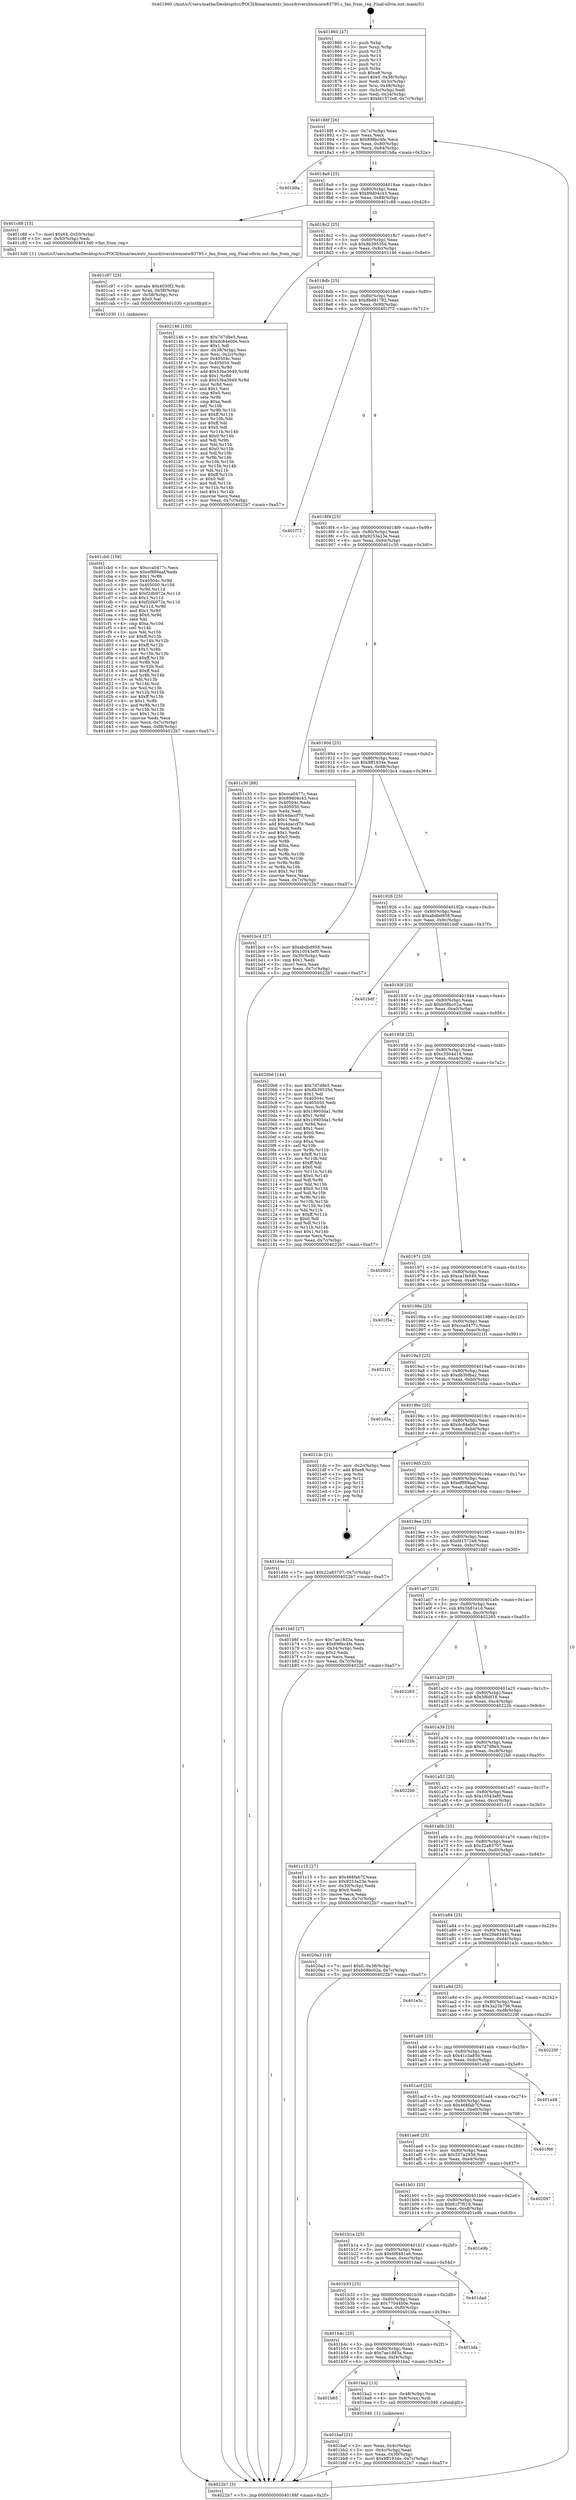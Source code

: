 digraph "0x401860" {
  label = "0x401860 (/mnt/c/Users/mathe/Desktop/tcc/POCII/binaries/extr_linuxdrivershwmonw83795.c_fan_from_reg_Final-ollvm.out::main(0))"
  labelloc = "t"
  node[shape=record]

  Entry [label="",width=0.3,height=0.3,shape=circle,fillcolor=black,style=filled]
  "0x40188f" [label="{
     0x40188f [26]\l
     | [instrs]\l
     &nbsp;&nbsp;0x40188f \<+3\>: mov -0x7c(%rbp),%eax\l
     &nbsp;&nbsp;0x401892 \<+2\>: mov %eax,%ecx\l
     &nbsp;&nbsp;0x401894 \<+6\>: sub $0x898bc4fe,%ecx\l
     &nbsp;&nbsp;0x40189a \<+3\>: mov %eax,-0x80(%rbp)\l
     &nbsp;&nbsp;0x40189d \<+6\>: mov %ecx,-0x84(%rbp)\l
     &nbsp;&nbsp;0x4018a3 \<+6\>: je 0000000000401b8a \<main+0x32a\>\l
  }"]
  "0x401b8a" [label="{
     0x401b8a\l
  }", style=dashed]
  "0x4018a9" [label="{
     0x4018a9 [25]\l
     | [instrs]\l
     &nbsp;&nbsp;0x4018a9 \<+5\>: jmp 00000000004018ae \<main+0x4e\>\l
     &nbsp;&nbsp;0x4018ae \<+3\>: mov -0x80(%rbp),%eax\l
     &nbsp;&nbsp;0x4018b1 \<+5\>: sub $0x89d04c43,%eax\l
     &nbsp;&nbsp;0x4018b6 \<+6\>: mov %eax,-0x88(%rbp)\l
     &nbsp;&nbsp;0x4018bc \<+6\>: je 0000000000401c88 \<main+0x428\>\l
  }"]
  Exit [label="",width=0.3,height=0.3,shape=circle,fillcolor=black,style=filled,peripheries=2]
  "0x401c88" [label="{
     0x401c88 [15]\l
     | [instrs]\l
     &nbsp;&nbsp;0x401c88 \<+7\>: movl $0x64,-0x50(%rbp)\l
     &nbsp;&nbsp;0x401c8f \<+3\>: mov -0x50(%rbp),%edi\l
     &nbsp;&nbsp;0x401c92 \<+5\>: call 00000000004013d0 \<fan_from_reg\>\l
     | [calls]\l
     &nbsp;&nbsp;0x4013d0 \{1\} (/mnt/c/Users/mathe/Desktop/tcc/POCII/binaries/extr_linuxdrivershwmonw83795.c_fan_from_reg_Final-ollvm.out::fan_from_reg)\l
  }"]
  "0x4018c2" [label="{
     0x4018c2 [25]\l
     | [instrs]\l
     &nbsp;&nbsp;0x4018c2 \<+5\>: jmp 00000000004018c7 \<main+0x67\>\l
     &nbsp;&nbsp;0x4018c7 \<+3\>: mov -0x80(%rbp),%eax\l
     &nbsp;&nbsp;0x4018ca \<+5\>: sub $0x8b39535d,%eax\l
     &nbsp;&nbsp;0x4018cf \<+6\>: mov %eax,-0x8c(%rbp)\l
     &nbsp;&nbsp;0x4018d5 \<+6\>: je 0000000000402146 \<main+0x8e6\>\l
  }"]
  "0x401cb0" [label="{
     0x401cb0 [158]\l
     | [instrs]\l
     &nbsp;&nbsp;0x401cb0 \<+5\>: mov $0xcca0477c,%ecx\l
     &nbsp;&nbsp;0x401cb5 \<+5\>: mov $0xef889aaf,%edx\l
     &nbsp;&nbsp;0x401cba \<+3\>: mov $0x1,%r8b\l
     &nbsp;&nbsp;0x401cbd \<+8\>: mov 0x40504c,%r9d\l
     &nbsp;&nbsp;0x401cc5 \<+8\>: mov 0x405050,%r10d\l
     &nbsp;&nbsp;0x401ccd \<+3\>: mov %r9d,%r11d\l
     &nbsp;&nbsp;0x401cd0 \<+7\>: add $0xf2db972e,%r11d\l
     &nbsp;&nbsp;0x401cd7 \<+4\>: sub $0x1,%r11d\l
     &nbsp;&nbsp;0x401cdb \<+7\>: sub $0xf2db972e,%r11d\l
     &nbsp;&nbsp;0x401ce2 \<+4\>: imul %r11d,%r9d\l
     &nbsp;&nbsp;0x401ce6 \<+4\>: and $0x1,%r9d\l
     &nbsp;&nbsp;0x401cea \<+4\>: cmp $0x0,%r9d\l
     &nbsp;&nbsp;0x401cee \<+3\>: sete %bl\l
     &nbsp;&nbsp;0x401cf1 \<+4\>: cmp $0xa,%r10d\l
     &nbsp;&nbsp;0x401cf5 \<+4\>: setl %r14b\l
     &nbsp;&nbsp;0x401cf9 \<+3\>: mov %bl,%r15b\l
     &nbsp;&nbsp;0x401cfc \<+4\>: xor $0xff,%r15b\l
     &nbsp;&nbsp;0x401d00 \<+3\>: mov %r14b,%r12b\l
     &nbsp;&nbsp;0x401d03 \<+4\>: xor $0xff,%r12b\l
     &nbsp;&nbsp;0x401d07 \<+4\>: xor $0x1,%r8b\l
     &nbsp;&nbsp;0x401d0b \<+3\>: mov %r15b,%r13b\l
     &nbsp;&nbsp;0x401d0e \<+4\>: and $0xff,%r13b\l
     &nbsp;&nbsp;0x401d12 \<+3\>: and %r8b,%bl\l
     &nbsp;&nbsp;0x401d15 \<+3\>: mov %r12b,%sil\l
     &nbsp;&nbsp;0x401d18 \<+4\>: and $0xff,%sil\l
     &nbsp;&nbsp;0x401d1c \<+3\>: and %r8b,%r14b\l
     &nbsp;&nbsp;0x401d1f \<+3\>: or %bl,%r13b\l
     &nbsp;&nbsp;0x401d22 \<+3\>: or %r14b,%sil\l
     &nbsp;&nbsp;0x401d25 \<+3\>: xor %sil,%r13b\l
     &nbsp;&nbsp;0x401d28 \<+3\>: or %r12b,%r15b\l
     &nbsp;&nbsp;0x401d2b \<+4\>: xor $0xff,%r15b\l
     &nbsp;&nbsp;0x401d2f \<+4\>: or $0x1,%r8b\l
     &nbsp;&nbsp;0x401d33 \<+3\>: and %r8b,%r15b\l
     &nbsp;&nbsp;0x401d36 \<+3\>: or %r15b,%r13b\l
     &nbsp;&nbsp;0x401d39 \<+4\>: test $0x1,%r13b\l
     &nbsp;&nbsp;0x401d3d \<+3\>: cmovne %edx,%ecx\l
     &nbsp;&nbsp;0x401d40 \<+3\>: mov %ecx,-0x7c(%rbp)\l
     &nbsp;&nbsp;0x401d43 \<+6\>: mov %eax,-0xf8(%rbp)\l
     &nbsp;&nbsp;0x401d49 \<+5\>: jmp 00000000004022b7 \<main+0xa57\>\l
  }"]
  "0x402146" [label="{
     0x402146 [150]\l
     | [instrs]\l
     &nbsp;&nbsp;0x402146 \<+5\>: mov $0x7d7d8e5,%eax\l
     &nbsp;&nbsp;0x40214b \<+5\>: mov $0xdc84e00e,%ecx\l
     &nbsp;&nbsp;0x402150 \<+2\>: mov $0x1,%dl\l
     &nbsp;&nbsp;0x402152 \<+3\>: mov -0x38(%rbp),%esi\l
     &nbsp;&nbsp;0x402155 \<+3\>: mov %esi,-0x2c(%rbp)\l
     &nbsp;&nbsp;0x402158 \<+7\>: mov 0x40504c,%esi\l
     &nbsp;&nbsp;0x40215f \<+7\>: mov 0x405050,%edi\l
     &nbsp;&nbsp;0x402166 \<+3\>: mov %esi,%r8d\l
     &nbsp;&nbsp;0x402169 \<+7\>: add $0x53ba3649,%r8d\l
     &nbsp;&nbsp;0x402170 \<+4\>: sub $0x1,%r8d\l
     &nbsp;&nbsp;0x402174 \<+7\>: sub $0x53ba3649,%r8d\l
     &nbsp;&nbsp;0x40217b \<+4\>: imul %r8d,%esi\l
     &nbsp;&nbsp;0x40217f \<+3\>: and $0x1,%esi\l
     &nbsp;&nbsp;0x402182 \<+3\>: cmp $0x0,%esi\l
     &nbsp;&nbsp;0x402185 \<+4\>: sete %r9b\l
     &nbsp;&nbsp;0x402189 \<+3\>: cmp $0xa,%edi\l
     &nbsp;&nbsp;0x40218c \<+4\>: setl %r10b\l
     &nbsp;&nbsp;0x402190 \<+3\>: mov %r9b,%r11b\l
     &nbsp;&nbsp;0x402193 \<+4\>: xor $0xff,%r11b\l
     &nbsp;&nbsp;0x402197 \<+3\>: mov %r10b,%bl\l
     &nbsp;&nbsp;0x40219a \<+3\>: xor $0xff,%bl\l
     &nbsp;&nbsp;0x40219d \<+3\>: xor $0x0,%dl\l
     &nbsp;&nbsp;0x4021a0 \<+3\>: mov %r11b,%r14b\l
     &nbsp;&nbsp;0x4021a3 \<+4\>: and $0x0,%r14b\l
     &nbsp;&nbsp;0x4021a7 \<+3\>: and %dl,%r9b\l
     &nbsp;&nbsp;0x4021aa \<+3\>: mov %bl,%r15b\l
     &nbsp;&nbsp;0x4021ad \<+4\>: and $0x0,%r15b\l
     &nbsp;&nbsp;0x4021b1 \<+3\>: and %dl,%r10b\l
     &nbsp;&nbsp;0x4021b4 \<+3\>: or %r9b,%r14b\l
     &nbsp;&nbsp;0x4021b7 \<+3\>: or %r10b,%r15b\l
     &nbsp;&nbsp;0x4021ba \<+3\>: xor %r15b,%r14b\l
     &nbsp;&nbsp;0x4021bd \<+3\>: or %bl,%r11b\l
     &nbsp;&nbsp;0x4021c0 \<+4\>: xor $0xff,%r11b\l
     &nbsp;&nbsp;0x4021c4 \<+3\>: or $0x0,%dl\l
     &nbsp;&nbsp;0x4021c7 \<+3\>: and %dl,%r11b\l
     &nbsp;&nbsp;0x4021ca \<+3\>: or %r11b,%r14b\l
     &nbsp;&nbsp;0x4021cd \<+4\>: test $0x1,%r14b\l
     &nbsp;&nbsp;0x4021d1 \<+3\>: cmovne %ecx,%eax\l
     &nbsp;&nbsp;0x4021d4 \<+3\>: mov %eax,-0x7c(%rbp)\l
     &nbsp;&nbsp;0x4021d7 \<+5\>: jmp 00000000004022b7 \<main+0xa57\>\l
  }"]
  "0x4018db" [label="{
     0x4018db [25]\l
     | [instrs]\l
     &nbsp;&nbsp;0x4018db \<+5\>: jmp 00000000004018e0 \<main+0x80\>\l
     &nbsp;&nbsp;0x4018e0 \<+3\>: mov -0x80(%rbp),%eax\l
     &nbsp;&nbsp;0x4018e3 \<+5\>: sub $0x8bd81782,%eax\l
     &nbsp;&nbsp;0x4018e8 \<+6\>: mov %eax,-0x90(%rbp)\l
     &nbsp;&nbsp;0x4018ee \<+6\>: je 0000000000401f72 \<main+0x712\>\l
  }"]
  "0x401c97" [label="{
     0x401c97 [25]\l
     | [instrs]\l
     &nbsp;&nbsp;0x401c97 \<+10\>: movabs $0x4030f2,%rdi\l
     &nbsp;&nbsp;0x401ca1 \<+4\>: mov %rax,-0x58(%rbp)\l
     &nbsp;&nbsp;0x401ca5 \<+4\>: mov -0x58(%rbp),%rsi\l
     &nbsp;&nbsp;0x401ca9 \<+2\>: mov $0x0,%al\l
     &nbsp;&nbsp;0x401cab \<+5\>: call 0000000000401030 \<printf@plt\>\l
     | [calls]\l
     &nbsp;&nbsp;0x401030 \{1\} (unknown)\l
  }"]
  "0x401f72" [label="{
     0x401f72\l
  }", style=dashed]
  "0x4018f4" [label="{
     0x4018f4 [25]\l
     | [instrs]\l
     &nbsp;&nbsp;0x4018f4 \<+5\>: jmp 00000000004018f9 \<main+0x99\>\l
     &nbsp;&nbsp;0x4018f9 \<+3\>: mov -0x80(%rbp),%eax\l
     &nbsp;&nbsp;0x4018fc \<+5\>: sub $0x9253a23e,%eax\l
     &nbsp;&nbsp;0x401901 \<+6\>: mov %eax,-0x94(%rbp)\l
     &nbsp;&nbsp;0x401907 \<+6\>: je 0000000000401c30 \<main+0x3d0\>\l
  }"]
  "0x401baf" [label="{
     0x401baf [21]\l
     | [instrs]\l
     &nbsp;&nbsp;0x401baf \<+3\>: mov %eax,-0x4c(%rbp)\l
     &nbsp;&nbsp;0x401bb2 \<+3\>: mov -0x4c(%rbp),%eax\l
     &nbsp;&nbsp;0x401bb5 \<+3\>: mov %eax,-0x30(%rbp)\l
     &nbsp;&nbsp;0x401bb8 \<+7\>: movl $0x9ff1934e,-0x7c(%rbp)\l
     &nbsp;&nbsp;0x401bbf \<+5\>: jmp 00000000004022b7 \<main+0xa57\>\l
  }"]
  "0x401c30" [label="{
     0x401c30 [88]\l
     | [instrs]\l
     &nbsp;&nbsp;0x401c30 \<+5\>: mov $0xcca0477c,%eax\l
     &nbsp;&nbsp;0x401c35 \<+5\>: mov $0x89d04c43,%ecx\l
     &nbsp;&nbsp;0x401c3a \<+7\>: mov 0x40504c,%edx\l
     &nbsp;&nbsp;0x401c41 \<+7\>: mov 0x405050,%esi\l
     &nbsp;&nbsp;0x401c48 \<+2\>: mov %edx,%edi\l
     &nbsp;&nbsp;0x401c4a \<+6\>: sub $0x4daccf70,%edi\l
     &nbsp;&nbsp;0x401c50 \<+3\>: sub $0x1,%edi\l
     &nbsp;&nbsp;0x401c53 \<+6\>: add $0x4daccf70,%edi\l
     &nbsp;&nbsp;0x401c59 \<+3\>: imul %edi,%edx\l
     &nbsp;&nbsp;0x401c5c \<+3\>: and $0x1,%edx\l
     &nbsp;&nbsp;0x401c5f \<+3\>: cmp $0x0,%edx\l
     &nbsp;&nbsp;0x401c62 \<+4\>: sete %r8b\l
     &nbsp;&nbsp;0x401c66 \<+3\>: cmp $0xa,%esi\l
     &nbsp;&nbsp;0x401c69 \<+4\>: setl %r9b\l
     &nbsp;&nbsp;0x401c6d \<+3\>: mov %r8b,%r10b\l
     &nbsp;&nbsp;0x401c70 \<+3\>: and %r9b,%r10b\l
     &nbsp;&nbsp;0x401c73 \<+3\>: xor %r9b,%r8b\l
     &nbsp;&nbsp;0x401c76 \<+3\>: or %r8b,%r10b\l
     &nbsp;&nbsp;0x401c79 \<+4\>: test $0x1,%r10b\l
     &nbsp;&nbsp;0x401c7d \<+3\>: cmovne %ecx,%eax\l
     &nbsp;&nbsp;0x401c80 \<+3\>: mov %eax,-0x7c(%rbp)\l
     &nbsp;&nbsp;0x401c83 \<+5\>: jmp 00000000004022b7 \<main+0xa57\>\l
  }"]
  "0x40190d" [label="{
     0x40190d [25]\l
     | [instrs]\l
     &nbsp;&nbsp;0x40190d \<+5\>: jmp 0000000000401912 \<main+0xb2\>\l
     &nbsp;&nbsp;0x401912 \<+3\>: mov -0x80(%rbp),%eax\l
     &nbsp;&nbsp;0x401915 \<+5\>: sub $0x9ff1934e,%eax\l
     &nbsp;&nbsp;0x40191a \<+6\>: mov %eax,-0x98(%rbp)\l
     &nbsp;&nbsp;0x401920 \<+6\>: je 0000000000401bc4 \<main+0x364\>\l
  }"]
  "0x401b65" [label="{
     0x401b65\l
  }", style=dashed]
  "0x401bc4" [label="{
     0x401bc4 [27]\l
     | [instrs]\l
     &nbsp;&nbsp;0x401bc4 \<+5\>: mov $0xabdbd958,%eax\l
     &nbsp;&nbsp;0x401bc9 \<+5\>: mov $0x10543ef0,%ecx\l
     &nbsp;&nbsp;0x401bce \<+3\>: mov -0x30(%rbp),%edx\l
     &nbsp;&nbsp;0x401bd1 \<+3\>: cmp $0x1,%edx\l
     &nbsp;&nbsp;0x401bd4 \<+3\>: cmovl %ecx,%eax\l
     &nbsp;&nbsp;0x401bd7 \<+3\>: mov %eax,-0x7c(%rbp)\l
     &nbsp;&nbsp;0x401bda \<+5\>: jmp 00000000004022b7 \<main+0xa57\>\l
  }"]
  "0x401926" [label="{
     0x401926 [25]\l
     | [instrs]\l
     &nbsp;&nbsp;0x401926 \<+5\>: jmp 000000000040192b \<main+0xcb\>\l
     &nbsp;&nbsp;0x40192b \<+3\>: mov -0x80(%rbp),%eax\l
     &nbsp;&nbsp;0x40192e \<+5\>: sub $0xabdbd958,%eax\l
     &nbsp;&nbsp;0x401933 \<+6\>: mov %eax,-0x9c(%rbp)\l
     &nbsp;&nbsp;0x401939 \<+6\>: je 0000000000401bdf \<main+0x37f\>\l
  }"]
  "0x401ba2" [label="{
     0x401ba2 [13]\l
     | [instrs]\l
     &nbsp;&nbsp;0x401ba2 \<+4\>: mov -0x48(%rbp),%rax\l
     &nbsp;&nbsp;0x401ba6 \<+4\>: mov 0x8(%rax),%rdi\l
     &nbsp;&nbsp;0x401baa \<+5\>: call 0000000000401040 \<atoi@plt\>\l
     | [calls]\l
     &nbsp;&nbsp;0x401040 \{1\} (unknown)\l
  }"]
  "0x401bdf" [label="{
     0x401bdf\l
  }", style=dashed]
  "0x40193f" [label="{
     0x40193f [25]\l
     | [instrs]\l
     &nbsp;&nbsp;0x40193f \<+5\>: jmp 0000000000401944 \<main+0xe4\>\l
     &nbsp;&nbsp;0x401944 \<+3\>: mov -0x80(%rbp),%eax\l
     &nbsp;&nbsp;0x401947 \<+5\>: sub $0xb08bc02a,%eax\l
     &nbsp;&nbsp;0x40194c \<+6\>: mov %eax,-0xa0(%rbp)\l
     &nbsp;&nbsp;0x401952 \<+6\>: je 00000000004020b6 \<main+0x856\>\l
  }"]
  "0x401b4c" [label="{
     0x401b4c [25]\l
     | [instrs]\l
     &nbsp;&nbsp;0x401b4c \<+5\>: jmp 0000000000401b51 \<main+0x2f1\>\l
     &nbsp;&nbsp;0x401b51 \<+3\>: mov -0x80(%rbp),%eax\l
     &nbsp;&nbsp;0x401b54 \<+5\>: sub $0x7ae18d3a,%eax\l
     &nbsp;&nbsp;0x401b59 \<+6\>: mov %eax,-0xf4(%rbp)\l
     &nbsp;&nbsp;0x401b5f \<+6\>: je 0000000000401ba2 \<main+0x342\>\l
  }"]
  "0x4020b6" [label="{
     0x4020b6 [144]\l
     | [instrs]\l
     &nbsp;&nbsp;0x4020b6 \<+5\>: mov $0x7d7d8e5,%eax\l
     &nbsp;&nbsp;0x4020bb \<+5\>: mov $0x8b39535d,%ecx\l
     &nbsp;&nbsp;0x4020c0 \<+2\>: mov $0x1,%dl\l
     &nbsp;&nbsp;0x4020c2 \<+7\>: mov 0x40504c,%esi\l
     &nbsp;&nbsp;0x4020c9 \<+7\>: mov 0x405050,%edi\l
     &nbsp;&nbsp;0x4020d0 \<+3\>: mov %esi,%r8d\l
     &nbsp;&nbsp;0x4020d3 \<+7\>: sub $0x19905da1,%r8d\l
     &nbsp;&nbsp;0x4020da \<+4\>: sub $0x1,%r8d\l
     &nbsp;&nbsp;0x4020de \<+7\>: add $0x19905da1,%r8d\l
     &nbsp;&nbsp;0x4020e5 \<+4\>: imul %r8d,%esi\l
     &nbsp;&nbsp;0x4020e9 \<+3\>: and $0x1,%esi\l
     &nbsp;&nbsp;0x4020ec \<+3\>: cmp $0x0,%esi\l
     &nbsp;&nbsp;0x4020ef \<+4\>: sete %r9b\l
     &nbsp;&nbsp;0x4020f3 \<+3\>: cmp $0xa,%edi\l
     &nbsp;&nbsp;0x4020f6 \<+4\>: setl %r10b\l
     &nbsp;&nbsp;0x4020fa \<+3\>: mov %r9b,%r11b\l
     &nbsp;&nbsp;0x4020fd \<+4\>: xor $0xff,%r11b\l
     &nbsp;&nbsp;0x402101 \<+3\>: mov %r10b,%bl\l
     &nbsp;&nbsp;0x402104 \<+3\>: xor $0xff,%bl\l
     &nbsp;&nbsp;0x402107 \<+3\>: xor $0x0,%dl\l
     &nbsp;&nbsp;0x40210a \<+3\>: mov %r11b,%r14b\l
     &nbsp;&nbsp;0x40210d \<+4\>: and $0x0,%r14b\l
     &nbsp;&nbsp;0x402111 \<+3\>: and %dl,%r9b\l
     &nbsp;&nbsp;0x402114 \<+3\>: mov %bl,%r15b\l
     &nbsp;&nbsp;0x402117 \<+4\>: and $0x0,%r15b\l
     &nbsp;&nbsp;0x40211b \<+3\>: and %dl,%r10b\l
     &nbsp;&nbsp;0x40211e \<+3\>: or %r9b,%r14b\l
     &nbsp;&nbsp;0x402121 \<+3\>: or %r10b,%r15b\l
     &nbsp;&nbsp;0x402124 \<+3\>: xor %r15b,%r14b\l
     &nbsp;&nbsp;0x402127 \<+3\>: or %bl,%r11b\l
     &nbsp;&nbsp;0x40212a \<+4\>: xor $0xff,%r11b\l
     &nbsp;&nbsp;0x40212e \<+3\>: or $0x0,%dl\l
     &nbsp;&nbsp;0x402131 \<+3\>: and %dl,%r11b\l
     &nbsp;&nbsp;0x402134 \<+3\>: or %r11b,%r14b\l
     &nbsp;&nbsp;0x402137 \<+4\>: test $0x1,%r14b\l
     &nbsp;&nbsp;0x40213b \<+3\>: cmovne %ecx,%eax\l
     &nbsp;&nbsp;0x40213e \<+3\>: mov %eax,-0x7c(%rbp)\l
     &nbsp;&nbsp;0x402141 \<+5\>: jmp 00000000004022b7 \<main+0xa57\>\l
  }"]
  "0x401958" [label="{
     0x401958 [25]\l
     | [instrs]\l
     &nbsp;&nbsp;0x401958 \<+5\>: jmp 000000000040195d \<main+0xfd\>\l
     &nbsp;&nbsp;0x40195d \<+3\>: mov -0x80(%rbp),%eax\l
     &nbsp;&nbsp;0x401960 \<+5\>: sub $0xc3504d14,%eax\l
     &nbsp;&nbsp;0x401965 \<+6\>: mov %eax,-0xa4(%rbp)\l
     &nbsp;&nbsp;0x40196b \<+6\>: je 0000000000402002 \<main+0x7a2\>\l
  }"]
  "0x401bfa" [label="{
     0x401bfa\l
  }", style=dashed]
  "0x402002" [label="{
     0x402002\l
  }", style=dashed]
  "0x401971" [label="{
     0x401971 [25]\l
     | [instrs]\l
     &nbsp;&nbsp;0x401971 \<+5\>: jmp 0000000000401976 \<main+0x116\>\l
     &nbsp;&nbsp;0x401976 \<+3\>: mov -0x80(%rbp),%eax\l
     &nbsp;&nbsp;0x401979 \<+5\>: sub $0xca1fe549,%eax\l
     &nbsp;&nbsp;0x40197e \<+6\>: mov %eax,-0xa8(%rbp)\l
     &nbsp;&nbsp;0x401984 \<+6\>: je 0000000000401f5a \<main+0x6fa\>\l
  }"]
  "0x401b33" [label="{
     0x401b33 [25]\l
     | [instrs]\l
     &nbsp;&nbsp;0x401b33 \<+5\>: jmp 0000000000401b38 \<main+0x2d8\>\l
     &nbsp;&nbsp;0x401b38 \<+3\>: mov -0x80(%rbp),%eax\l
     &nbsp;&nbsp;0x401b3b \<+5\>: sub $0x77044b0e,%eax\l
     &nbsp;&nbsp;0x401b40 \<+6\>: mov %eax,-0xf0(%rbp)\l
     &nbsp;&nbsp;0x401b46 \<+6\>: je 0000000000401bfa \<main+0x39a\>\l
  }"]
  "0x401f5a" [label="{
     0x401f5a\l
  }", style=dashed]
  "0x40198a" [label="{
     0x40198a [25]\l
     | [instrs]\l
     &nbsp;&nbsp;0x40198a \<+5\>: jmp 000000000040198f \<main+0x12f\>\l
     &nbsp;&nbsp;0x40198f \<+3\>: mov -0x80(%rbp),%eax\l
     &nbsp;&nbsp;0x401992 \<+5\>: sub $0xcca0477c,%eax\l
     &nbsp;&nbsp;0x401997 \<+6\>: mov %eax,-0xac(%rbp)\l
     &nbsp;&nbsp;0x40199d \<+6\>: je 00000000004021f1 \<main+0x991\>\l
  }"]
  "0x401dad" [label="{
     0x401dad\l
  }", style=dashed]
  "0x4021f1" [label="{
     0x4021f1\l
  }", style=dashed]
  "0x4019a3" [label="{
     0x4019a3 [25]\l
     | [instrs]\l
     &nbsp;&nbsp;0x4019a3 \<+5\>: jmp 00000000004019a8 \<main+0x148\>\l
     &nbsp;&nbsp;0x4019a8 \<+3\>: mov -0x80(%rbp),%eax\l
     &nbsp;&nbsp;0x4019ab \<+5\>: sub $0xdb3bfba2,%eax\l
     &nbsp;&nbsp;0x4019b0 \<+6\>: mov %eax,-0xb0(%rbp)\l
     &nbsp;&nbsp;0x4019b6 \<+6\>: je 0000000000401d5a \<main+0x4fa\>\l
  }"]
  "0x401b1a" [label="{
     0x401b1a [25]\l
     | [instrs]\l
     &nbsp;&nbsp;0x401b1a \<+5\>: jmp 0000000000401b1f \<main+0x2bf\>\l
     &nbsp;&nbsp;0x401b1f \<+3\>: mov -0x80(%rbp),%eax\l
     &nbsp;&nbsp;0x401b22 \<+5\>: sub $0x6f6491a6,%eax\l
     &nbsp;&nbsp;0x401b27 \<+6\>: mov %eax,-0xec(%rbp)\l
     &nbsp;&nbsp;0x401b2d \<+6\>: je 0000000000401dad \<main+0x54d\>\l
  }"]
  "0x401d5a" [label="{
     0x401d5a\l
  }", style=dashed]
  "0x4019bc" [label="{
     0x4019bc [25]\l
     | [instrs]\l
     &nbsp;&nbsp;0x4019bc \<+5\>: jmp 00000000004019c1 \<main+0x161\>\l
     &nbsp;&nbsp;0x4019c1 \<+3\>: mov -0x80(%rbp),%eax\l
     &nbsp;&nbsp;0x4019c4 \<+5\>: sub $0xdc84e00e,%eax\l
     &nbsp;&nbsp;0x4019c9 \<+6\>: mov %eax,-0xb4(%rbp)\l
     &nbsp;&nbsp;0x4019cf \<+6\>: je 00000000004021dc \<main+0x97c\>\l
  }"]
  "0x401e9b" [label="{
     0x401e9b\l
  }", style=dashed]
  "0x4021dc" [label="{
     0x4021dc [21]\l
     | [instrs]\l
     &nbsp;&nbsp;0x4021dc \<+3\>: mov -0x2c(%rbp),%eax\l
     &nbsp;&nbsp;0x4021df \<+7\>: add $0xe8,%rsp\l
     &nbsp;&nbsp;0x4021e6 \<+1\>: pop %rbx\l
     &nbsp;&nbsp;0x4021e7 \<+2\>: pop %r12\l
     &nbsp;&nbsp;0x4021e9 \<+2\>: pop %r13\l
     &nbsp;&nbsp;0x4021eb \<+2\>: pop %r14\l
     &nbsp;&nbsp;0x4021ed \<+2\>: pop %r15\l
     &nbsp;&nbsp;0x4021ef \<+1\>: pop %rbp\l
     &nbsp;&nbsp;0x4021f0 \<+1\>: ret\l
  }"]
  "0x4019d5" [label="{
     0x4019d5 [25]\l
     | [instrs]\l
     &nbsp;&nbsp;0x4019d5 \<+5\>: jmp 00000000004019da \<main+0x17a\>\l
     &nbsp;&nbsp;0x4019da \<+3\>: mov -0x80(%rbp),%eax\l
     &nbsp;&nbsp;0x4019dd \<+5\>: sub $0xef889aaf,%eax\l
     &nbsp;&nbsp;0x4019e2 \<+6\>: mov %eax,-0xb8(%rbp)\l
     &nbsp;&nbsp;0x4019e8 \<+6\>: je 0000000000401d4e \<main+0x4ee\>\l
  }"]
  "0x401b01" [label="{
     0x401b01 [25]\l
     | [instrs]\l
     &nbsp;&nbsp;0x401b01 \<+5\>: jmp 0000000000401b06 \<main+0x2a6\>\l
     &nbsp;&nbsp;0x401b06 \<+3\>: mov -0x80(%rbp),%eax\l
     &nbsp;&nbsp;0x401b09 \<+5\>: sub $0x61f7f016,%eax\l
     &nbsp;&nbsp;0x401b0e \<+6\>: mov %eax,-0xe8(%rbp)\l
     &nbsp;&nbsp;0x401b14 \<+6\>: je 0000000000401e9b \<main+0x63b\>\l
  }"]
  "0x401d4e" [label="{
     0x401d4e [12]\l
     | [instrs]\l
     &nbsp;&nbsp;0x401d4e \<+7\>: movl $0x22a83707,-0x7c(%rbp)\l
     &nbsp;&nbsp;0x401d55 \<+5\>: jmp 00000000004022b7 \<main+0xa57\>\l
  }"]
  "0x4019ee" [label="{
     0x4019ee [25]\l
     | [instrs]\l
     &nbsp;&nbsp;0x4019ee \<+5\>: jmp 00000000004019f3 \<main+0x193\>\l
     &nbsp;&nbsp;0x4019f3 \<+3\>: mov -0x80(%rbp),%eax\l
     &nbsp;&nbsp;0x4019f6 \<+5\>: sub $0xfd1572e8,%eax\l
     &nbsp;&nbsp;0x4019fb \<+6\>: mov %eax,-0xbc(%rbp)\l
     &nbsp;&nbsp;0x401a01 \<+6\>: je 0000000000401b6f \<main+0x30f\>\l
  }"]
  "0x402097" [label="{
     0x402097\l
  }", style=dashed]
  "0x401b6f" [label="{
     0x401b6f [27]\l
     | [instrs]\l
     &nbsp;&nbsp;0x401b6f \<+5\>: mov $0x7ae18d3a,%eax\l
     &nbsp;&nbsp;0x401b74 \<+5\>: mov $0x898bc4fe,%ecx\l
     &nbsp;&nbsp;0x401b79 \<+3\>: mov -0x34(%rbp),%edx\l
     &nbsp;&nbsp;0x401b7c \<+3\>: cmp $0x2,%edx\l
     &nbsp;&nbsp;0x401b7f \<+3\>: cmovne %ecx,%eax\l
     &nbsp;&nbsp;0x401b82 \<+3\>: mov %eax,-0x7c(%rbp)\l
     &nbsp;&nbsp;0x401b85 \<+5\>: jmp 00000000004022b7 \<main+0xa57\>\l
  }"]
  "0x401a07" [label="{
     0x401a07 [25]\l
     | [instrs]\l
     &nbsp;&nbsp;0x401a07 \<+5\>: jmp 0000000000401a0c \<main+0x1ac\>\l
     &nbsp;&nbsp;0x401a0c \<+3\>: mov -0x80(%rbp),%eax\l
     &nbsp;&nbsp;0x401a0f \<+5\>: sub $0x5b81e1d,%eax\l
     &nbsp;&nbsp;0x401a14 \<+6\>: mov %eax,-0xc0(%rbp)\l
     &nbsp;&nbsp;0x401a1a \<+6\>: je 0000000000402265 \<main+0xa05\>\l
  }"]
  "0x4022b7" [label="{
     0x4022b7 [5]\l
     | [instrs]\l
     &nbsp;&nbsp;0x4022b7 \<+5\>: jmp 000000000040188f \<main+0x2f\>\l
  }"]
  "0x401860" [label="{
     0x401860 [47]\l
     | [instrs]\l
     &nbsp;&nbsp;0x401860 \<+1\>: push %rbp\l
     &nbsp;&nbsp;0x401861 \<+3\>: mov %rsp,%rbp\l
     &nbsp;&nbsp;0x401864 \<+2\>: push %r15\l
     &nbsp;&nbsp;0x401866 \<+2\>: push %r14\l
     &nbsp;&nbsp;0x401868 \<+2\>: push %r13\l
     &nbsp;&nbsp;0x40186a \<+2\>: push %r12\l
     &nbsp;&nbsp;0x40186c \<+1\>: push %rbx\l
     &nbsp;&nbsp;0x40186d \<+7\>: sub $0xe8,%rsp\l
     &nbsp;&nbsp;0x401874 \<+7\>: movl $0x0,-0x38(%rbp)\l
     &nbsp;&nbsp;0x40187b \<+3\>: mov %edi,-0x3c(%rbp)\l
     &nbsp;&nbsp;0x40187e \<+4\>: mov %rsi,-0x48(%rbp)\l
     &nbsp;&nbsp;0x401882 \<+3\>: mov -0x3c(%rbp),%edi\l
     &nbsp;&nbsp;0x401885 \<+3\>: mov %edi,-0x34(%rbp)\l
     &nbsp;&nbsp;0x401888 \<+7\>: movl $0xfd1572e8,-0x7c(%rbp)\l
  }"]
  "0x401ae8" [label="{
     0x401ae8 [25]\l
     | [instrs]\l
     &nbsp;&nbsp;0x401ae8 \<+5\>: jmp 0000000000401aed \<main+0x28d\>\l
     &nbsp;&nbsp;0x401aed \<+3\>: mov -0x80(%rbp),%eax\l
     &nbsp;&nbsp;0x401af0 \<+5\>: sub $0x557a293d,%eax\l
     &nbsp;&nbsp;0x401af5 \<+6\>: mov %eax,-0xe4(%rbp)\l
     &nbsp;&nbsp;0x401afb \<+6\>: je 0000000000402097 \<main+0x837\>\l
  }"]
  "0x402265" [label="{
     0x402265\l
  }", style=dashed]
  "0x401a20" [label="{
     0x401a20 [25]\l
     | [instrs]\l
     &nbsp;&nbsp;0x401a20 \<+5\>: jmp 0000000000401a25 \<main+0x1c5\>\l
     &nbsp;&nbsp;0x401a25 \<+3\>: mov -0x80(%rbp),%eax\l
     &nbsp;&nbsp;0x401a28 \<+5\>: sub $0x5f6df18,%eax\l
     &nbsp;&nbsp;0x401a2d \<+6\>: mov %eax,-0xc4(%rbp)\l
     &nbsp;&nbsp;0x401a33 \<+6\>: je 000000000040222b \<main+0x9cb\>\l
  }"]
  "0x401f66" [label="{
     0x401f66\l
  }", style=dashed]
  "0x40222b" [label="{
     0x40222b\l
  }", style=dashed]
  "0x401a39" [label="{
     0x401a39 [25]\l
     | [instrs]\l
     &nbsp;&nbsp;0x401a39 \<+5\>: jmp 0000000000401a3e \<main+0x1de\>\l
     &nbsp;&nbsp;0x401a3e \<+3\>: mov -0x80(%rbp),%eax\l
     &nbsp;&nbsp;0x401a41 \<+5\>: sub $0x7d7d8e5,%eax\l
     &nbsp;&nbsp;0x401a46 \<+6\>: mov %eax,-0xc8(%rbp)\l
     &nbsp;&nbsp;0x401a4c \<+6\>: je 00000000004022b0 \<main+0xa50\>\l
  }"]
  "0x401acf" [label="{
     0x401acf [25]\l
     | [instrs]\l
     &nbsp;&nbsp;0x401acf \<+5\>: jmp 0000000000401ad4 \<main+0x274\>\l
     &nbsp;&nbsp;0x401ad4 \<+3\>: mov -0x80(%rbp),%eax\l
     &nbsp;&nbsp;0x401ad7 \<+5\>: sub $0x468fab7f,%eax\l
     &nbsp;&nbsp;0x401adc \<+6\>: mov %eax,-0xe0(%rbp)\l
     &nbsp;&nbsp;0x401ae2 \<+6\>: je 0000000000401f66 \<main+0x706\>\l
  }"]
  "0x4022b0" [label="{
     0x4022b0\l
  }", style=dashed]
  "0x401a52" [label="{
     0x401a52 [25]\l
     | [instrs]\l
     &nbsp;&nbsp;0x401a52 \<+5\>: jmp 0000000000401a57 \<main+0x1f7\>\l
     &nbsp;&nbsp;0x401a57 \<+3\>: mov -0x80(%rbp),%eax\l
     &nbsp;&nbsp;0x401a5a \<+5\>: sub $0x10543ef0,%eax\l
     &nbsp;&nbsp;0x401a5f \<+6\>: mov %eax,-0xcc(%rbp)\l
     &nbsp;&nbsp;0x401a65 \<+6\>: je 0000000000401c15 \<main+0x3b5\>\l
  }"]
  "0x401e48" [label="{
     0x401e48\l
  }", style=dashed]
  "0x401c15" [label="{
     0x401c15 [27]\l
     | [instrs]\l
     &nbsp;&nbsp;0x401c15 \<+5\>: mov $0x468fab7f,%eax\l
     &nbsp;&nbsp;0x401c1a \<+5\>: mov $0x9253a23e,%ecx\l
     &nbsp;&nbsp;0x401c1f \<+3\>: mov -0x30(%rbp),%edx\l
     &nbsp;&nbsp;0x401c22 \<+3\>: cmp $0x0,%edx\l
     &nbsp;&nbsp;0x401c25 \<+3\>: cmove %ecx,%eax\l
     &nbsp;&nbsp;0x401c28 \<+3\>: mov %eax,-0x7c(%rbp)\l
     &nbsp;&nbsp;0x401c2b \<+5\>: jmp 00000000004022b7 \<main+0xa57\>\l
  }"]
  "0x401a6b" [label="{
     0x401a6b [25]\l
     | [instrs]\l
     &nbsp;&nbsp;0x401a6b \<+5\>: jmp 0000000000401a70 \<main+0x210\>\l
     &nbsp;&nbsp;0x401a70 \<+3\>: mov -0x80(%rbp),%eax\l
     &nbsp;&nbsp;0x401a73 \<+5\>: sub $0x22a83707,%eax\l
     &nbsp;&nbsp;0x401a78 \<+6\>: mov %eax,-0xd0(%rbp)\l
     &nbsp;&nbsp;0x401a7e \<+6\>: je 00000000004020a3 \<main+0x843\>\l
  }"]
  "0x401ab6" [label="{
     0x401ab6 [25]\l
     | [instrs]\l
     &nbsp;&nbsp;0x401ab6 \<+5\>: jmp 0000000000401abb \<main+0x25b\>\l
     &nbsp;&nbsp;0x401abb \<+3\>: mov -0x80(%rbp),%eax\l
     &nbsp;&nbsp;0x401abe \<+5\>: sub $0x41c3a85b,%eax\l
     &nbsp;&nbsp;0x401ac3 \<+6\>: mov %eax,-0xdc(%rbp)\l
     &nbsp;&nbsp;0x401ac9 \<+6\>: je 0000000000401e48 \<main+0x5e8\>\l
  }"]
  "0x4020a3" [label="{
     0x4020a3 [19]\l
     | [instrs]\l
     &nbsp;&nbsp;0x4020a3 \<+7\>: movl $0x0,-0x38(%rbp)\l
     &nbsp;&nbsp;0x4020aa \<+7\>: movl $0xb08bc02a,-0x7c(%rbp)\l
     &nbsp;&nbsp;0x4020b1 \<+5\>: jmp 00000000004022b7 \<main+0xa57\>\l
  }"]
  "0x401a84" [label="{
     0x401a84 [25]\l
     | [instrs]\l
     &nbsp;&nbsp;0x401a84 \<+5\>: jmp 0000000000401a89 \<main+0x229\>\l
     &nbsp;&nbsp;0x401a89 \<+3\>: mov -0x80(%rbp),%eax\l
     &nbsp;&nbsp;0x401a8c \<+5\>: sub $0x29a83440,%eax\l
     &nbsp;&nbsp;0x401a91 \<+6\>: mov %eax,-0xd4(%rbp)\l
     &nbsp;&nbsp;0x401a97 \<+6\>: je 0000000000401e3c \<main+0x5dc\>\l
  }"]
  "0x40229f" [label="{
     0x40229f\l
  }", style=dashed]
  "0x401e3c" [label="{
     0x401e3c\l
  }", style=dashed]
  "0x401a9d" [label="{
     0x401a9d [25]\l
     | [instrs]\l
     &nbsp;&nbsp;0x401a9d \<+5\>: jmp 0000000000401aa2 \<main+0x242\>\l
     &nbsp;&nbsp;0x401aa2 \<+3\>: mov -0x80(%rbp),%eax\l
     &nbsp;&nbsp;0x401aa5 \<+5\>: sub $0x3a23b756,%eax\l
     &nbsp;&nbsp;0x401aaa \<+6\>: mov %eax,-0xd8(%rbp)\l
     &nbsp;&nbsp;0x401ab0 \<+6\>: je 000000000040229f \<main+0xa3f\>\l
  }"]
  Entry -> "0x401860" [label=" 1"]
  "0x40188f" -> "0x401b8a" [label=" 0"]
  "0x40188f" -> "0x4018a9" [label=" 11"]
  "0x4021dc" -> Exit [label=" 1"]
  "0x4018a9" -> "0x401c88" [label=" 1"]
  "0x4018a9" -> "0x4018c2" [label=" 10"]
  "0x402146" -> "0x4022b7" [label=" 1"]
  "0x4018c2" -> "0x402146" [label=" 1"]
  "0x4018c2" -> "0x4018db" [label=" 9"]
  "0x4020b6" -> "0x4022b7" [label=" 1"]
  "0x4018db" -> "0x401f72" [label=" 0"]
  "0x4018db" -> "0x4018f4" [label=" 9"]
  "0x4020a3" -> "0x4022b7" [label=" 1"]
  "0x4018f4" -> "0x401c30" [label=" 1"]
  "0x4018f4" -> "0x40190d" [label=" 8"]
  "0x401d4e" -> "0x4022b7" [label=" 1"]
  "0x40190d" -> "0x401bc4" [label=" 1"]
  "0x40190d" -> "0x401926" [label=" 7"]
  "0x401cb0" -> "0x4022b7" [label=" 1"]
  "0x401926" -> "0x401bdf" [label=" 0"]
  "0x401926" -> "0x40193f" [label=" 7"]
  "0x401c97" -> "0x401cb0" [label=" 1"]
  "0x40193f" -> "0x4020b6" [label=" 1"]
  "0x40193f" -> "0x401958" [label=" 6"]
  "0x401c30" -> "0x4022b7" [label=" 1"]
  "0x401958" -> "0x402002" [label=" 0"]
  "0x401958" -> "0x401971" [label=" 6"]
  "0x401c15" -> "0x4022b7" [label=" 1"]
  "0x401971" -> "0x401f5a" [label=" 0"]
  "0x401971" -> "0x40198a" [label=" 6"]
  "0x401baf" -> "0x4022b7" [label=" 1"]
  "0x40198a" -> "0x4021f1" [label=" 0"]
  "0x40198a" -> "0x4019a3" [label=" 6"]
  "0x401ba2" -> "0x401baf" [label=" 1"]
  "0x4019a3" -> "0x401d5a" [label=" 0"]
  "0x4019a3" -> "0x4019bc" [label=" 6"]
  "0x401b4c" -> "0x401ba2" [label=" 1"]
  "0x4019bc" -> "0x4021dc" [label=" 1"]
  "0x4019bc" -> "0x4019d5" [label=" 5"]
  "0x401c88" -> "0x401c97" [label=" 1"]
  "0x4019d5" -> "0x401d4e" [label=" 1"]
  "0x4019d5" -> "0x4019ee" [label=" 4"]
  "0x401b33" -> "0x401bfa" [label=" 0"]
  "0x4019ee" -> "0x401b6f" [label=" 1"]
  "0x4019ee" -> "0x401a07" [label=" 3"]
  "0x401b6f" -> "0x4022b7" [label=" 1"]
  "0x401860" -> "0x40188f" [label=" 1"]
  "0x4022b7" -> "0x40188f" [label=" 10"]
  "0x401bc4" -> "0x4022b7" [label=" 1"]
  "0x401a07" -> "0x402265" [label=" 0"]
  "0x401a07" -> "0x401a20" [label=" 3"]
  "0x401b1a" -> "0x401dad" [label=" 0"]
  "0x401a20" -> "0x40222b" [label=" 0"]
  "0x401a20" -> "0x401a39" [label=" 3"]
  "0x401b4c" -> "0x401b65" [label=" 0"]
  "0x401a39" -> "0x4022b0" [label=" 0"]
  "0x401a39" -> "0x401a52" [label=" 3"]
  "0x401b01" -> "0x401e9b" [label=" 0"]
  "0x401a52" -> "0x401c15" [label=" 1"]
  "0x401a52" -> "0x401a6b" [label=" 2"]
  "0x401b33" -> "0x401b4c" [label=" 1"]
  "0x401a6b" -> "0x4020a3" [label=" 1"]
  "0x401a6b" -> "0x401a84" [label=" 1"]
  "0x401ae8" -> "0x402097" [label=" 0"]
  "0x401a84" -> "0x401e3c" [label=" 0"]
  "0x401a84" -> "0x401a9d" [label=" 1"]
  "0x401b1a" -> "0x401b33" [label=" 1"]
  "0x401a9d" -> "0x40229f" [label=" 0"]
  "0x401a9d" -> "0x401ab6" [label=" 1"]
  "0x401ae8" -> "0x401b01" [label=" 1"]
  "0x401ab6" -> "0x401e48" [label=" 0"]
  "0x401ab6" -> "0x401acf" [label=" 1"]
  "0x401b01" -> "0x401b1a" [label=" 1"]
  "0x401acf" -> "0x401f66" [label=" 0"]
  "0x401acf" -> "0x401ae8" [label=" 1"]
}

